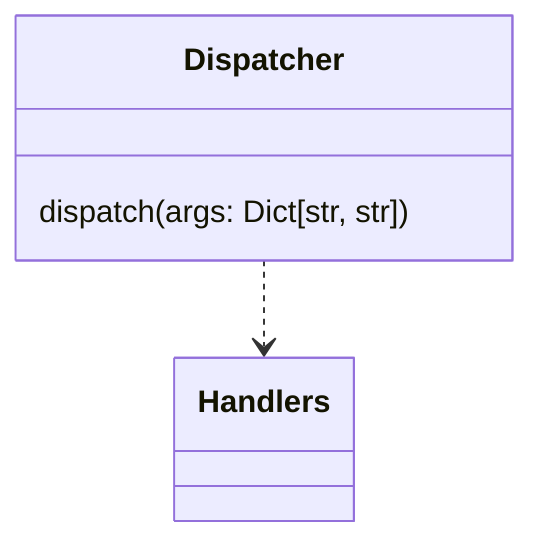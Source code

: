 classDiagram
    class Dispatcher {
        dispatch(args: Dict[str, str])
    }

    Dispatcher ..> Handlers